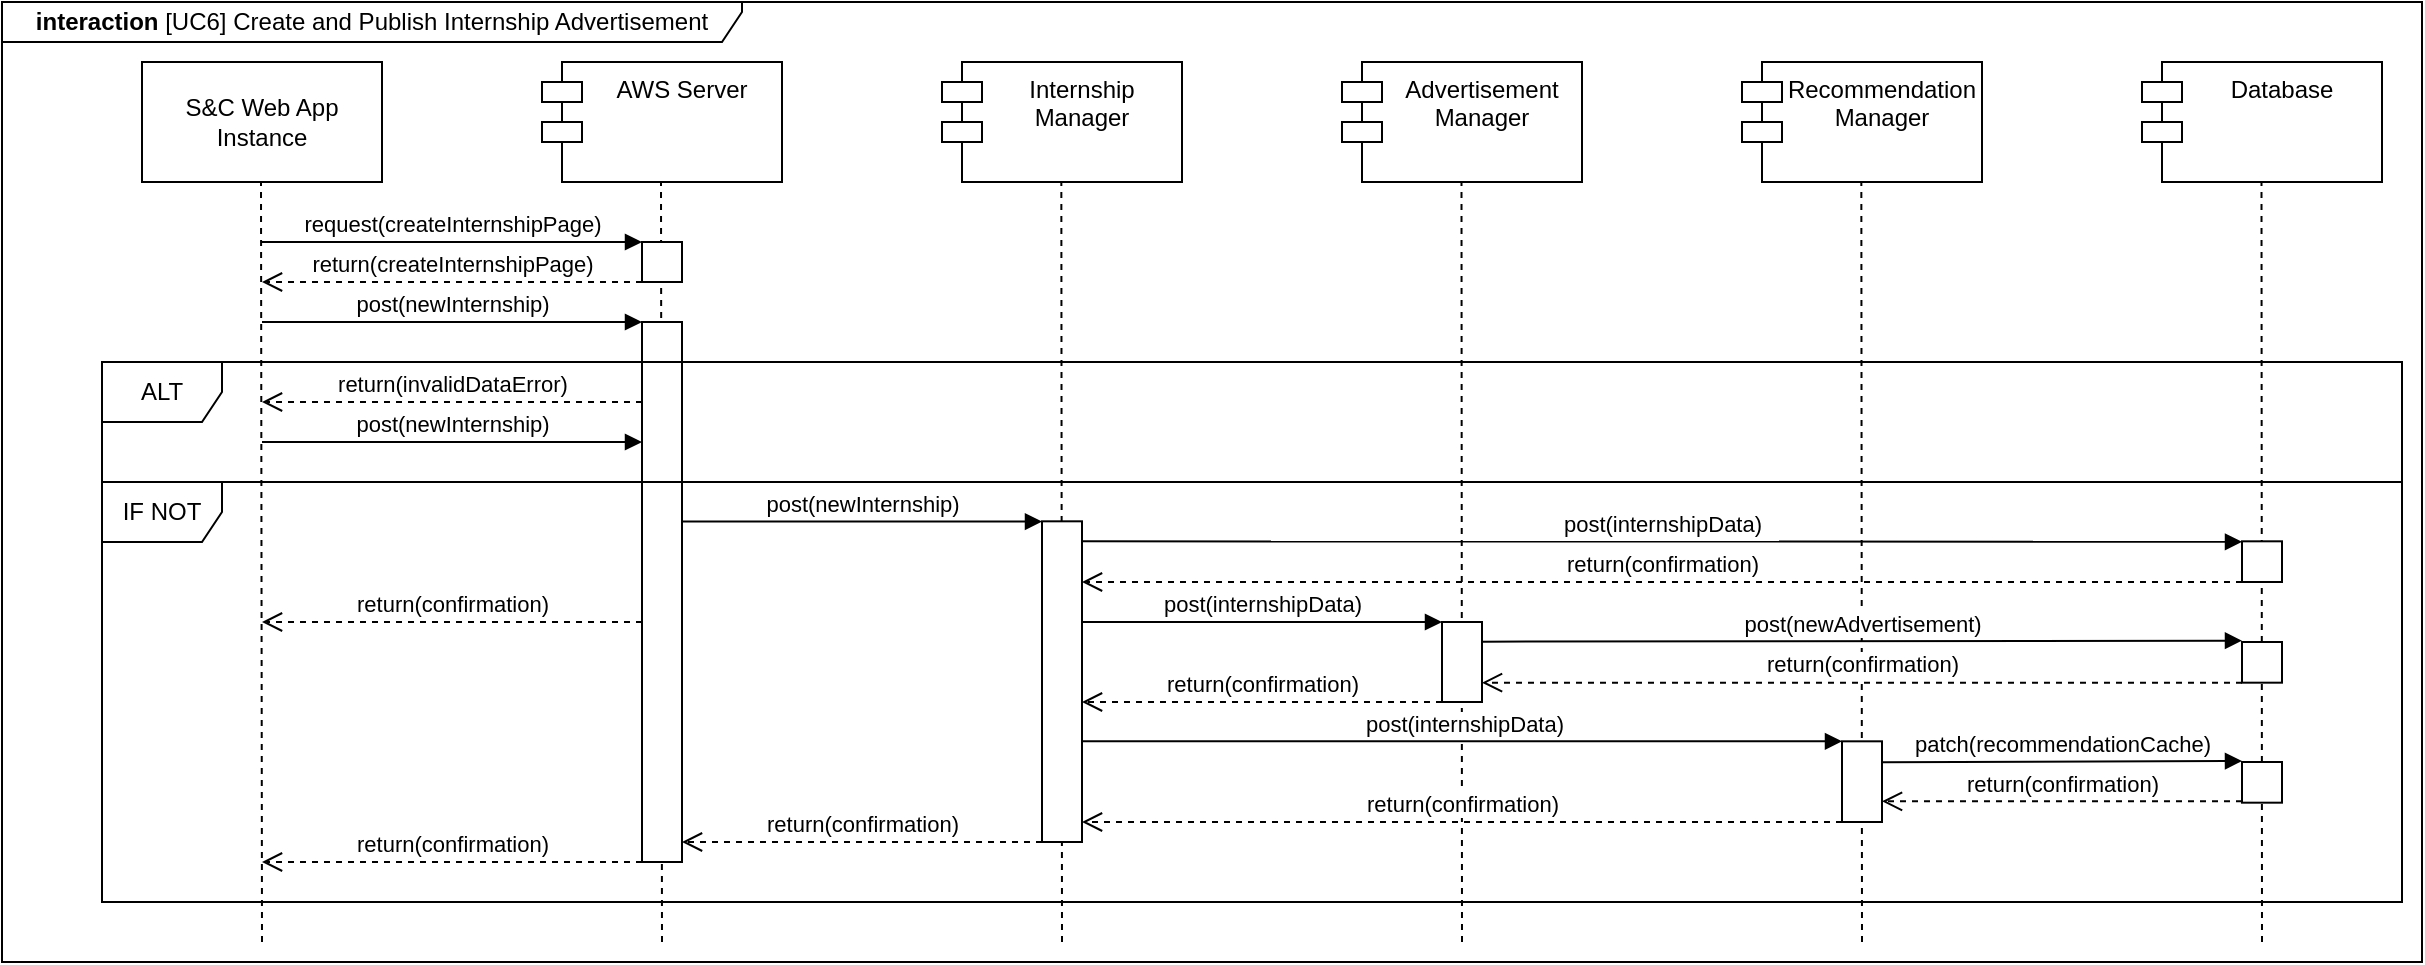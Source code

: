 <mxfile version="26.0.4">
  <diagram name="Page-1" id="y0vTa9De9oEKycRS4eAW">
    <mxGraphModel dx="1339" dy="668" grid="1" gridSize="10" guides="1" tooltips="1" connect="1" arrows="1" fold="1" page="1" pageScale="1" pageWidth="850" pageHeight="1100" math="0" shadow="0">
      <root>
        <mxCell id="0" />
        <mxCell id="1" parent="0" />
        <mxCell id="R_dcTgySiJL1P9pG5Nos-1" value="S&amp;amp;C Web App Instance" style="rounded=0;whiteSpace=wrap;html=1;" parent="1" vertex="1">
          <mxGeometry x="120" y="40" width="120" height="60" as="geometry" />
        </mxCell>
        <mxCell id="R_dcTgySiJL1P9pG5Nos-2" value="AWS Server&lt;div&gt;&lt;br&gt;&lt;/div&gt;" style="shape=module;align=left;spacingLeft=20;align=center;verticalAlign=top;whiteSpace=wrap;html=1;" parent="1" vertex="1">
          <mxGeometry x="320" y="40" width="120" height="60" as="geometry" />
        </mxCell>
        <mxCell id="R_dcTgySiJL1P9pG5Nos-3" value="Internship Manager" style="shape=module;align=left;spacingLeft=20;align=center;verticalAlign=top;whiteSpace=wrap;html=1;" parent="1" vertex="1">
          <mxGeometry x="520" y="40" width="120" height="60" as="geometry" />
        </mxCell>
        <mxCell id="R_dcTgySiJL1P9pG5Nos-4" value="Advertisement Manager" style="shape=module;align=left;spacingLeft=20;align=center;verticalAlign=top;whiteSpace=wrap;html=1;" parent="1" vertex="1">
          <mxGeometry x="720" y="40" width="120" height="60" as="geometry" />
        </mxCell>
        <mxCell id="R_dcTgySiJL1P9pG5Nos-6" value="" style="endArrow=none;dashed=1;html=1;rounded=0;" parent="1" edge="1">
          <mxGeometry width="50" height="50" relative="1" as="geometry">
            <mxPoint x="180" y="480" as="sourcePoint" />
            <mxPoint x="179.5" y="100" as="targetPoint" />
          </mxGeometry>
        </mxCell>
        <mxCell id="R_dcTgySiJL1P9pG5Nos-7" value="" style="endArrow=none;dashed=1;html=1;rounded=0;" parent="1" edge="1">
          <mxGeometry width="50" height="50" relative="1" as="geometry">
            <mxPoint x="380" y="480" as="sourcePoint" />
            <mxPoint x="379.5" y="100" as="targetPoint" />
          </mxGeometry>
        </mxCell>
        <mxCell id="R_dcTgySiJL1P9pG5Nos-8" value="" style="endArrow=none;dashed=1;html=1;rounded=0;" parent="1" edge="1">
          <mxGeometry width="50" height="50" relative="1" as="geometry">
            <mxPoint x="580" y="480" as="sourcePoint" />
            <mxPoint x="579.67" y="100" as="targetPoint" />
          </mxGeometry>
        </mxCell>
        <mxCell id="R_dcTgySiJL1P9pG5Nos-9" value="" style="endArrow=none;dashed=1;html=1;rounded=0;" parent="1" edge="1">
          <mxGeometry width="50" height="50" relative="1" as="geometry">
            <mxPoint x="780" y="480" as="sourcePoint" />
            <mxPoint x="779.75" y="100" as="targetPoint" />
          </mxGeometry>
        </mxCell>
        <mxCell id="R_dcTgySiJL1P9pG5Nos-11" value="" style="rounded=0;whiteSpace=wrap;html=1;rotation=0;" parent="1" vertex="1">
          <mxGeometry x="370" y="130" width="20" height="20" as="geometry" />
        </mxCell>
        <mxCell id="R_dcTgySiJL1P9pG5Nos-12" value="return(createInternshipPage)" style="html=1;verticalAlign=bottom;endArrow=open;dashed=1;endSize=8;curved=0;rounded=0;" parent="1" edge="1">
          <mxGeometry x="0.002" relative="1" as="geometry">
            <mxPoint x="370" y="150" as="sourcePoint" />
            <mxPoint x="180" y="150" as="targetPoint" />
            <mxPoint as="offset" />
          </mxGeometry>
        </mxCell>
        <mxCell id="R_dcTgySiJL1P9pG5Nos-13" value="request(createInternshipPage)" style="html=1;verticalAlign=bottom;endArrow=block;curved=0;rounded=0;" parent="1" edge="1">
          <mxGeometry width="80" relative="1" as="geometry">
            <mxPoint x="180" y="130" as="sourcePoint" />
            <mxPoint x="370" y="130" as="targetPoint" />
          </mxGeometry>
        </mxCell>
        <mxCell id="R_dcTgySiJL1P9pG5Nos-17" value="" style="rounded=0;whiteSpace=wrap;html=1;rotation=0;" parent="1" vertex="1">
          <mxGeometry x="370" y="170" width="20" height="270" as="geometry" />
        </mxCell>
        <mxCell id="R_dcTgySiJL1P9pG5Nos-20" value="post(newInternship)" style="html=1;verticalAlign=bottom;endArrow=block;curved=0;rounded=0;" parent="1" edge="1">
          <mxGeometry x="0.002" width="80" relative="1" as="geometry">
            <mxPoint x="180" y="170" as="sourcePoint" />
            <mxPoint x="370" y="170" as="targetPoint" />
            <mxPoint as="offset" />
          </mxGeometry>
        </mxCell>
        <mxCell id="R_dcTgySiJL1P9pG5Nos-21" value="return(invalidDataError)" style="html=1;verticalAlign=bottom;endArrow=open;dashed=1;endSize=8;curved=0;rounded=0;" parent="1" edge="1">
          <mxGeometry relative="1" as="geometry">
            <mxPoint x="370" y="210" as="sourcePoint" />
            <mxPoint x="180" y="210" as="targetPoint" />
          </mxGeometry>
        </mxCell>
        <mxCell id="R_dcTgySiJL1P9pG5Nos-22" value="post(newInternship)" style="html=1;verticalAlign=bottom;endArrow=block;curved=0;rounded=0;" parent="1" edge="1">
          <mxGeometry x="0.002" width="80" relative="1" as="geometry">
            <mxPoint x="180" y="230" as="sourcePoint" />
            <mxPoint x="370" y="230" as="targetPoint" />
            <mxPoint as="offset" />
          </mxGeometry>
        </mxCell>
        <mxCell id="yOJc_dGgryi1LDqPYUcy-8" value="" style="rounded=0;whiteSpace=wrap;html=1;rotation=0;" vertex="1" parent="1">
          <mxGeometry x="570" y="269.66" width="20" height="160.34" as="geometry" />
        </mxCell>
        <mxCell id="yOJc_dGgryi1LDqPYUcy-9" value="post(newInternship)" style="html=1;verticalAlign=bottom;endArrow=block;curved=0;rounded=0;" edge="1" parent="1">
          <mxGeometry x="0.002" width="80" relative="1" as="geometry">
            <mxPoint x="390" y="269.76" as="sourcePoint" />
            <mxPoint x="570" y="269.76" as="targetPoint" />
            <mxPoint as="offset" />
          </mxGeometry>
        </mxCell>
        <mxCell id="yOJc_dGgryi1LDqPYUcy-11" value="return(confirmation)" style="html=1;verticalAlign=bottom;endArrow=open;dashed=1;endSize=8;curved=0;rounded=0;" edge="1" parent="1">
          <mxGeometry relative="1" as="geometry">
            <mxPoint x="370" y="320" as="sourcePoint" />
            <mxPoint x="180" y="320" as="targetPoint" />
          </mxGeometry>
        </mxCell>
        <mxCell id="yOJc_dGgryi1LDqPYUcy-15" value="Recommendation&lt;div&gt;Manager&lt;/div&gt;" style="shape=module;align=left;spacingLeft=20;align=center;verticalAlign=top;whiteSpace=wrap;html=1;" vertex="1" parent="1">
          <mxGeometry x="920" y="40" width="120" height="60" as="geometry" />
        </mxCell>
        <mxCell id="yOJc_dGgryi1LDqPYUcy-16" value="Database" style="shape=module;align=left;spacingLeft=20;align=center;verticalAlign=top;whiteSpace=wrap;html=1;" vertex="1" parent="1">
          <mxGeometry x="1120" y="40" width="120" height="60" as="geometry" />
        </mxCell>
        <mxCell id="yOJc_dGgryi1LDqPYUcy-17" value="" style="endArrow=none;dashed=1;html=1;rounded=0;" edge="1" parent="1">
          <mxGeometry width="50" height="50" relative="1" as="geometry">
            <mxPoint x="980" y="480" as="sourcePoint" />
            <mxPoint x="979.67" y="100" as="targetPoint" />
          </mxGeometry>
        </mxCell>
        <mxCell id="yOJc_dGgryi1LDqPYUcy-18" value="" style="endArrow=none;dashed=1;html=1;rounded=0;" edge="1" parent="1">
          <mxGeometry width="50" height="50" relative="1" as="geometry">
            <mxPoint x="1180" y="480" as="sourcePoint" />
            <mxPoint x="1179.75" y="100" as="targetPoint" />
          </mxGeometry>
        </mxCell>
        <mxCell id="yOJc_dGgryi1LDqPYUcy-26" value="post(internshipData)" style="html=1;verticalAlign=bottom;endArrow=block;curved=0;rounded=0;" edge="1" parent="1">
          <mxGeometry x="0.002" width="80" relative="1" as="geometry">
            <mxPoint x="590" y="279.66" as="sourcePoint" />
            <mxPoint x="1170" y="279.9" as="targetPoint" />
            <mxPoint as="offset" />
          </mxGeometry>
        </mxCell>
        <mxCell id="yOJc_dGgryi1LDqPYUcy-27" value="" style="rounded=0;whiteSpace=wrap;html=1;rotation=0;" vertex="1" parent="1">
          <mxGeometry x="1170" y="279.66" width="20" height="20.34" as="geometry" />
        </mxCell>
        <mxCell id="yOJc_dGgryi1LDqPYUcy-28" value="return(confirmation)" style="html=1;verticalAlign=bottom;endArrow=open;dashed=1;endSize=8;curved=0;rounded=0;" edge="1" parent="1">
          <mxGeometry relative="1" as="geometry">
            <mxPoint x="1170" y="300" as="sourcePoint" />
            <mxPoint x="590" y="300" as="targetPoint" />
          </mxGeometry>
        </mxCell>
        <mxCell id="yOJc_dGgryi1LDqPYUcy-29" value="" style="rounded=0;whiteSpace=wrap;html=1;rotation=0;" vertex="1" parent="1">
          <mxGeometry x="770" y="320" width="20" height="40" as="geometry" />
        </mxCell>
        <mxCell id="yOJc_dGgryi1LDqPYUcy-30" value="post(internshipData)" style="html=1;verticalAlign=bottom;endArrow=block;curved=0;rounded=0;" edge="1" parent="1">
          <mxGeometry x="0.002" width="80" relative="1" as="geometry">
            <mxPoint x="590" y="320" as="sourcePoint" />
            <mxPoint x="770" y="320" as="targetPoint" />
            <mxPoint as="offset" />
          </mxGeometry>
        </mxCell>
        <mxCell id="yOJc_dGgryi1LDqPYUcy-31" value="post(newAdvertisement)" style="html=1;verticalAlign=bottom;endArrow=block;curved=0;rounded=0;" edge="1" parent="1">
          <mxGeometry x="0.002" width="80" relative="1" as="geometry">
            <mxPoint x="790" y="329.83" as="sourcePoint" />
            <mxPoint x="1170" y="329.33" as="targetPoint" />
            <mxPoint as="offset" />
          </mxGeometry>
        </mxCell>
        <mxCell id="yOJc_dGgryi1LDqPYUcy-32" value="" style="rounded=0;whiteSpace=wrap;html=1;rotation=0;" vertex="1" parent="1">
          <mxGeometry x="1170" y="330" width="20" height="20.34" as="geometry" />
        </mxCell>
        <mxCell id="yOJc_dGgryi1LDqPYUcy-33" value="return(confirmation)" style="html=1;verticalAlign=bottom;endArrow=open;dashed=1;endSize=8;curved=0;rounded=0;" edge="1" parent="1">
          <mxGeometry relative="1" as="geometry">
            <mxPoint x="1170" y="350.34" as="sourcePoint" />
            <mxPoint x="790" y="350.34" as="targetPoint" />
          </mxGeometry>
        </mxCell>
        <mxCell id="yOJc_dGgryi1LDqPYUcy-34" value="return(confirmation)" style="html=1;verticalAlign=bottom;endArrow=open;dashed=1;endSize=8;curved=0;rounded=0;" edge="1" parent="1">
          <mxGeometry relative="1" as="geometry">
            <mxPoint x="770" y="360" as="sourcePoint" />
            <mxPoint x="590" y="360" as="targetPoint" />
          </mxGeometry>
        </mxCell>
        <mxCell id="yOJc_dGgryi1LDqPYUcy-35" value="" style="rounded=0;whiteSpace=wrap;html=1;rotation=0;" vertex="1" parent="1">
          <mxGeometry x="970" y="379.66" width="20" height="40.34" as="geometry" />
        </mxCell>
        <mxCell id="yOJc_dGgryi1LDqPYUcy-36" value="post(internshipData)" style="html=1;verticalAlign=bottom;endArrow=block;curved=0;rounded=0;" edge="1" parent="1">
          <mxGeometry x="0.002" width="80" relative="1" as="geometry">
            <mxPoint x="590" y="379.66" as="sourcePoint" />
            <mxPoint x="970" y="379.66" as="targetPoint" />
            <mxPoint as="offset" />
          </mxGeometry>
        </mxCell>
        <mxCell id="yOJc_dGgryi1LDqPYUcy-38" value="" style="rounded=0;whiteSpace=wrap;html=1;rotation=0;" vertex="1" parent="1">
          <mxGeometry x="1170" y="390.0" width="20" height="20.34" as="geometry" />
        </mxCell>
        <mxCell id="yOJc_dGgryi1LDqPYUcy-39" value="patch(recommendationCache)" style="html=1;verticalAlign=bottom;endArrow=block;curved=0;rounded=0;" edge="1" parent="1">
          <mxGeometry x="0.002" width="80" relative="1" as="geometry">
            <mxPoint x="990" y="390.17" as="sourcePoint" />
            <mxPoint x="1170" y="389.5" as="targetPoint" />
            <mxPoint as="offset" />
          </mxGeometry>
        </mxCell>
        <mxCell id="yOJc_dGgryi1LDqPYUcy-41" value="return(confirmation)" style="html=1;verticalAlign=bottom;endArrow=open;dashed=1;endSize=8;curved=0;rounded=0;" edge="1" parent="1">
          <mxGeometry relative="1" as="geometry">
            <mxPoint x="1170" y="409.66" as="sourcePoint" />
            <mxPoint x="990" y="409.66" as="targetPoint" />
          </mxGeometry>
        </mxCell>
        <mxCell id="yOJc_dGgryi1LDqPYUcy-43" value="return(confirmation)" style="html=1;verticalAlign=bottom;endArrow=open;dashed=1;endSize=8;curved=0;rounded=0;" edge="1" parent="1">
          <mxGeometry relative="1" as="geometry">
            <mxPoint x="970" y="420" as="sourcePoint" />
            <mxPoint x="590" y="420" as="targetPoint" />
          </mxGeometry>
        </mxCell>
        <mxCell id="yOJc_dGgryi1LDqPYUcy-45" value="return(confirmation)" style="html=1;verticalAlign=bottom;endArrow=open;dashed=1;endSize=8;curved=0;rounded=0;" edge="1" parent="1">
          <mxGeometry relative="1" as="geometry">
            <mxPoint x="570" y="430" as="sourcePoint" />
            <mxPoint x="390" y="430" as="targetPoint" />
          </mxGeometry>
        </mxCell>
        <mxCell id="yOJc_dGgryi1LDqPYUcy-47" value="return(confirmation)" style="html=1;verticalAlign=bottom;endArrow=open;dashed=1;endSize=8;curved=0;rounded=0;" edge="1" parent="1">
          <mxGeometry relative="1" as="geometry">
            <mxPoint x="370" y="440" as="sourcePoint" />
            <mxPoint x="180" y="440" as="targetPoint" />
          </mxGeometry>
        </mxCell>
        <mxCell id="yOJc_dGgryi1LDqPYUcy-49" value="ALT" style="shape=umlFrame;whiteSpace=wrap;html=1;pointerEvents=0;" vertex="1" parent="1">
          <mxGeometry x="100" y="190" width="1150" height="60" as="geometry" />
        </mxCell>
        <mxCell id="yOJc_dGgryi1LDqPYUcy-50" value="IF NOT" style="shape=umlFrame;whiteSpace=wrap;html=1;pointerEvents=0;" vertex="1" parent="1">
          <mxGeometry x="100" y="250" width="1150" height="210" as="geometry" />
        </mxCell>
        <mxCell id="yOJc_dGgryi1LDqPYUcy-51" value="&lt;b&gt;interaction&amp;nbsp;&lt;/b&gt;[UC6] Create and Publish Internship Advertisement" style="shape=umlFrame;whiteSpace=wrap;html=1;pointerEvents=0;width=370;height=20;" vertex="1" parent="1">
          <mxGeometry x="50" y="10" width="1210" height="480" as="geometry" />
        </mxCell>
      </root>
    </mxGraphModel>
  </diagram>
</mxfile>
